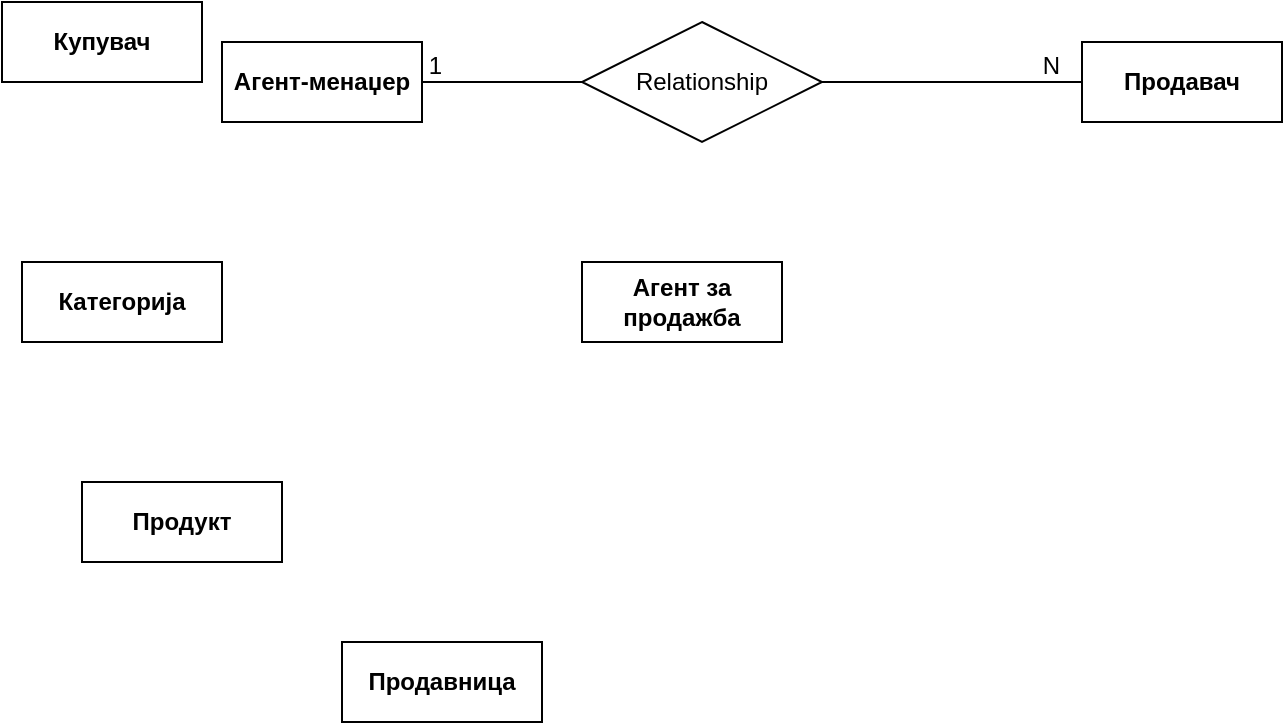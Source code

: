<mxfile version="13.9.6" type="github">
  <diagram id="TfgHOKNdf5pJMgL3n-zC" name="Page-1">
    <mxGraphModel dx="938" dy="639" grid="1" gridSize="10" guides="1" tooltips="1" connect="1" arrows="1" fold="1" page="1" pageScale="1" pageWidth="850" pageHeight="1100" math="0" shadow="0">
      <root>
        <mxCell id="0" />
        <mxCell id="1" parent="0" />
        <mxCell id="wWgSoBHwEOJvV10ITS4X-1" value="Купувач" style="whiteSpace=wrap;html=1;align=center;fontStyle=1" vertex="1" parent="1">
          <mxGeometry x="110" y="180" width="100" height="40" as="geometry" />
        </mxCell>
        <mxCell id="wWgSoBHwEOJvV10ITS4X-2" value="Продукт" style="whiteSpace=wrap;html=1;align=center;fontStyle=1" vertex="1" parent="1">
          <mxGeometry x="150" y="420" width="100" height="40" as="geometry" />
        </mxCell>
        <mxCell id="wWgSoBHwEOJvV10ITS4X-3" value="Продавач" style="whiteSpace=wrap;html=1;align=center;fontStyle=1" vertex="1" parent="1">
          <mxGeometry x="650" y="200" width="100" height="40" as="geometry" />
        </mxCell>
        <mxCell id="wWgSoBHwEOJvV10ITS4X-4" value="Агент за продажба" style="whiteSpace=wrap;html=1;align=center;fontStyle=1" vertex="1" parent="1">
          <mxGeometry x="400" y="310" width="100" height="40" as="geometry" />
        </mxCell>
        <mxCell id="wWgSoBHwEOJvV10ITS4X-5" value="Агент-менаџер" style="whiteSpace=wrap;html=1;align=center;fontStyle=1" vertex="1" parent="1">
          <mxGeometry x="220" y="200" width="100" height="40" as="geometry" />
        </mxCell>
        <mxCell id="wWgSoBHwEOJvV10ITS4X-6" value="Продавница" style="whiteSpace=wrap;html=1;align=center;fontStyle=1" vertex="1" parent="1">
          <mxGeometry x="280" y="500" width="100" height="40" as="geometry" />
        </mxCell>
        <mxCell id="wWgSoBHwEOJvV10ITS4X-8" value="Категорија" style="whiteSpace=wrap;html=1;align=center;fontStyle=1" vertex="1" parent="1">
          <mxGeometry x="120" y="310" width="100" height="40" as="geometry" />
        </mxCell>
        <mxCell id="wWgSoBHwEOJvV10ITS4X-9" value="Relationship" style="shape=rhombus;perimeter=rhombusPerimeter;whiteSpace=wrap;html=1;align=center;" vertex="1" parent="1">
          <mxGeometry x="400" y="190" width="120" height="60" as="geometry" />
        </mxCell>
        <mxCell id="wWgSoBHwEOJvV10ITS4X-11" value="" style="endArrow=none;html=1;rounded=0;exitX=0;exitY=0.5;exitDx=0;exitDy=0;entryX=1;entryY=0.5;entryDx=0;entryDy=0;" edge="1" parent="1" source="wWgSoBHwEOJvV10ITS4X-9" target="wWgSoBHwEOJvV10ITS4X-5">
          <mxGeometry relative="1" as="geometry">
            <mxPoint x="330" y="220" as="sourcePoint" />
            <mxPoint x="340" y="220" as="targetPoint" />
          </mxGeometry>
        </mxCell>
        <mxCell id="wWgSoBHwEOJvV10ITS4X-12" value="1" style="resizable=0;html=1;align=right;verticalAlign=bottom;" connectable="0" vertex="1" parent="wWgSoBHwEOJvV10ITS4X-11">
          <mxGeometry x="1" relative="1" as="geometry">
            <mxPoint x="10.34" as="offset" />
          </mxGeometry>
        </mxCell>
        <mxCell id="wWgSoBHwEOJvV10ITS4X-13" value="" style="endArrow=none;html=1;rounded=0;exitX=1;exitY=0.5;exitDx=0;exitDy=0;entryX=0;entryY=0.5;entryDx=0;entryDy=0;" edge="1" parent="1" source="wWgSoBHwEOJvV10ITS4X-9" target="wWgSoBHwEOJvV10ITS4X-3">
          <mxGeometry relative="1" as="geometry">
            <mxPoint x="540" y="220" as="sourcePoint" />
            <mxPoint x="630" y="220" as="targetPoint" />
          </mxGeometry>
        </mxCell>
        <mxCell id="wWgSoBHwEOJvV10ITS4X-14" value="N" style="resizable=0;html=1;align=right;verticalAlign=bottom;" connectable="0" vertex="1" parent="wWgSoBHwEOJvV10ITS4X-13">
          <mxGeometry x="1" relative="1" as="geometry">
            <mxPoint x="-10.34" as="offset" />
          </mxGeometry>
        </mxCell>
      </root>
    </mxGraphModel>
  </diagram>
</mxfile>
